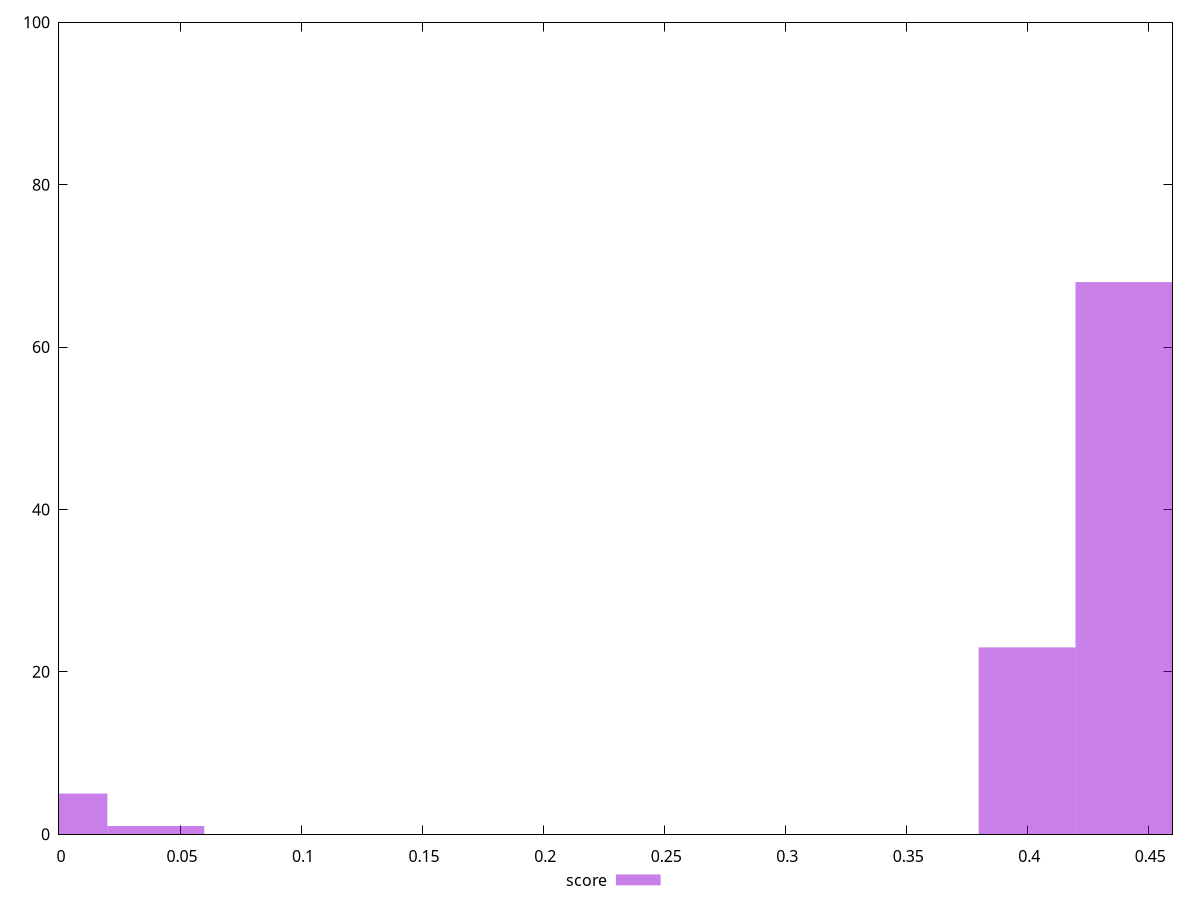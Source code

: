 reset

$score <<EOF
0.39992435711185415 23
0.4399167928230396 68
0 5
0.039992435711185416 1
0.479909228534225 3
EOF

set key outside below
set boxwidth 0.039992435711185416
set xrange [0:0.46]
set yrange [0:100]
set trange [0:100]
set style fill transparent solid 0.5 noborder
set terminal svg size 640, 490 enhanced background rgb 'white'
set output "reprap/render-blocking-resources/samples/pages+cached+noexternal+nomedia/score/histogram.svg"

plot $score title "score" with boxes

reset

